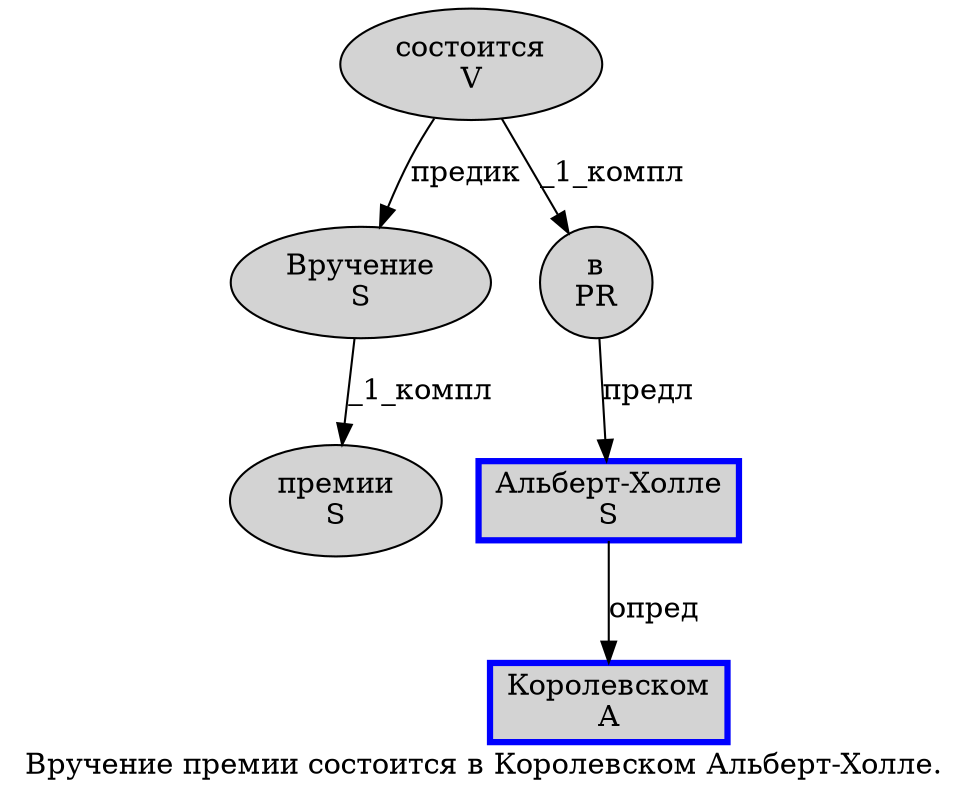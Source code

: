 digraph SENTENCE_548 {
	graph [label="Вручение премии состоится в Королевском Альберт-Холле."]
	node [style=filled]
		0 [label="Вручение
S" color="" fillcolor=lightgray penwidth=1 shape=ellipse]
		1 [label="премии
S" color="" fillcolor=lightgray penwidth=1 shape=ellipse]
		2 [label="состоится
V" color="" fillcolor=lightgray penwidth=1 shape=ellipse]
		3 [label="в
PR" color="" fillcolor=lightgray penwidth=1 shape=ellipse]
		4 [label="Королевском
A" color=blue fillcolor=lightgray penwidth=3 shape=box]
		5 [label="Альберт-Холле
S" color=blue fillcolor=lightgray penwidth=3 shape=box]
			2 -> 0 [label="предик"]
			2 -> 3 [label="_1_компл"]
			0 -> 1 [label="_1_компл"]
			5 -> 4 [label="опред"]
			3 -> 5 [label="предл"]
}